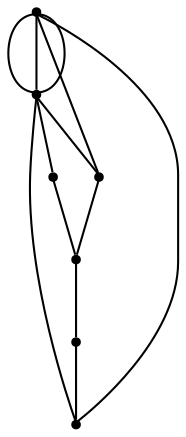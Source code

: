 graph {
  node [shape=point,comment="{\"directed\":false,\"doi\":\"10.1007/978-3-030-04414-5_10\",\"figure\":\"4 (4)\"}"]

  v0 [pos="1377.5048917934198,1912.8382143957626"]
  v1 [pos="1436.1277217475026,1971.4562244856734"]
  v2 [pos="1494.7589771669304,1912.833063797054"]
  v3 [pos="1494.7547803313628,2088.713006029425"]
  v4 [pos="1143.0049557464897,1795.5876326467526"]
  v5 [pos="1465.4420776888628,1868.8692700852482"]
  v6 [pos="1436.1266725386108,1898.179864821163"]

  v4 -- v5 [id="-2",pos="1143.0049557464897,1795.5876326467526 1465.4420776888628,1868.8692700852482 1465.4420776888628,1868.8692700852482 1465.4420776888628,1868.8692700852482"]
  v1 -- v0 [id="-3",pos="1436.1277217475026,1971.4562244856734 1377.5048917934198,1912.8382143957626 1377.5048917934198,1912.8382143957626 1377.5048917934198,1912.8382143957626"]
  v2 -- v0 [id="-5",pos="1494.7589771669304,1912.833063797054 1377.5048917934198,1912.8382143957626 1377.5048917934198,1912.8382143957626 1377.5048917934198,1912.8382143957626"]
  v0 -- v1 [id="-6",pos="1377.5048917934198,1912.8382143957626 1180.6881197526532,1912.834081199268 1180.6881197526532,1912.834081199268 1180.6881197526532,1912.834081199268 1180.6881197526532,1971.4593402799537 1180.6881197526532,1971.4593402799537 1180.6881197526532,1971.4593402799537 1436.1277217475026,1971.4562244856734 1436.1277217475026,1971.4562244856734 1436.1277217475026,1971.4562244856734"]
  v3 -- v4 [id="-8",pos="1494.7547803313628,2088.713006029425 1143.0049557464897,1795.5876326467526 1143.0049557464897,1795.5876326467526 1143.0049557464897,1795.5876326467526"]
  v5 -- v2 [id="-9",pos="1465.4420776888628,1868.8692700852482 1494.7589771669304,1912.833063797054 1494.7589771669304,1912.833063797054 1494.7589771669304,1912.833063797054"]
  v0 -- v1 [id="-10",pos="1377.5048917934198,1912.8382143957626 1377.5027933756357,2097.4946178587784 1377.5027933756357,2097.4946178587784 1377.5027933756357,2097.4946178587784 1436.1287709563949,2097.4944906835017 1436.1287709563949,2097.4944906835017 1436.1287709563949,2097.4944906835017 1436.1277217475026,1971.4562244856734 1436.1277217475026,1971.4562244856734 1436.1277217475026,1971.4562244856734"]
  v0 -- v3 [id="-11",pos="1377.5048917934198,1912.8382143957626 1494.7547803313628,2088.713006029425 1494.7547803313628,2088.713006029425 1494.7547803313628,2088.713006029425"]
  v6 -- v4 [id="-12",pos="1436.1266725386108,1898.179864821163 1143.0049557464897,1795.5876326467526 1143.0049557464897,1795.5876326467526 1143.0049557464897,1795.5876326467526"]
  v1 -- v6 [id="-13",pos="1436.1277217475026,1971.4562244856734 1436.1266725386108,1898.179864821163 1436.1266725386108,1898.179864821163 1436.1266725386108,1898.179864821163"]
  v1 -- v3 [id="-14",pos="1436.1277217475026,1971.4562244856734 1494.7547803313628,2088.713006029425 1494.7547803313628,2088.713006029425 1494.7547803313628,2088.713006029425"]
  v1 -- v2 [id="-15",pos="1436.1277217475026,1971.4562244856734 1494.7589771669304,1912.833063797054 1494.7589771669304,1912.833063797054 1494.7589771669304,1912.833063797054"]
}